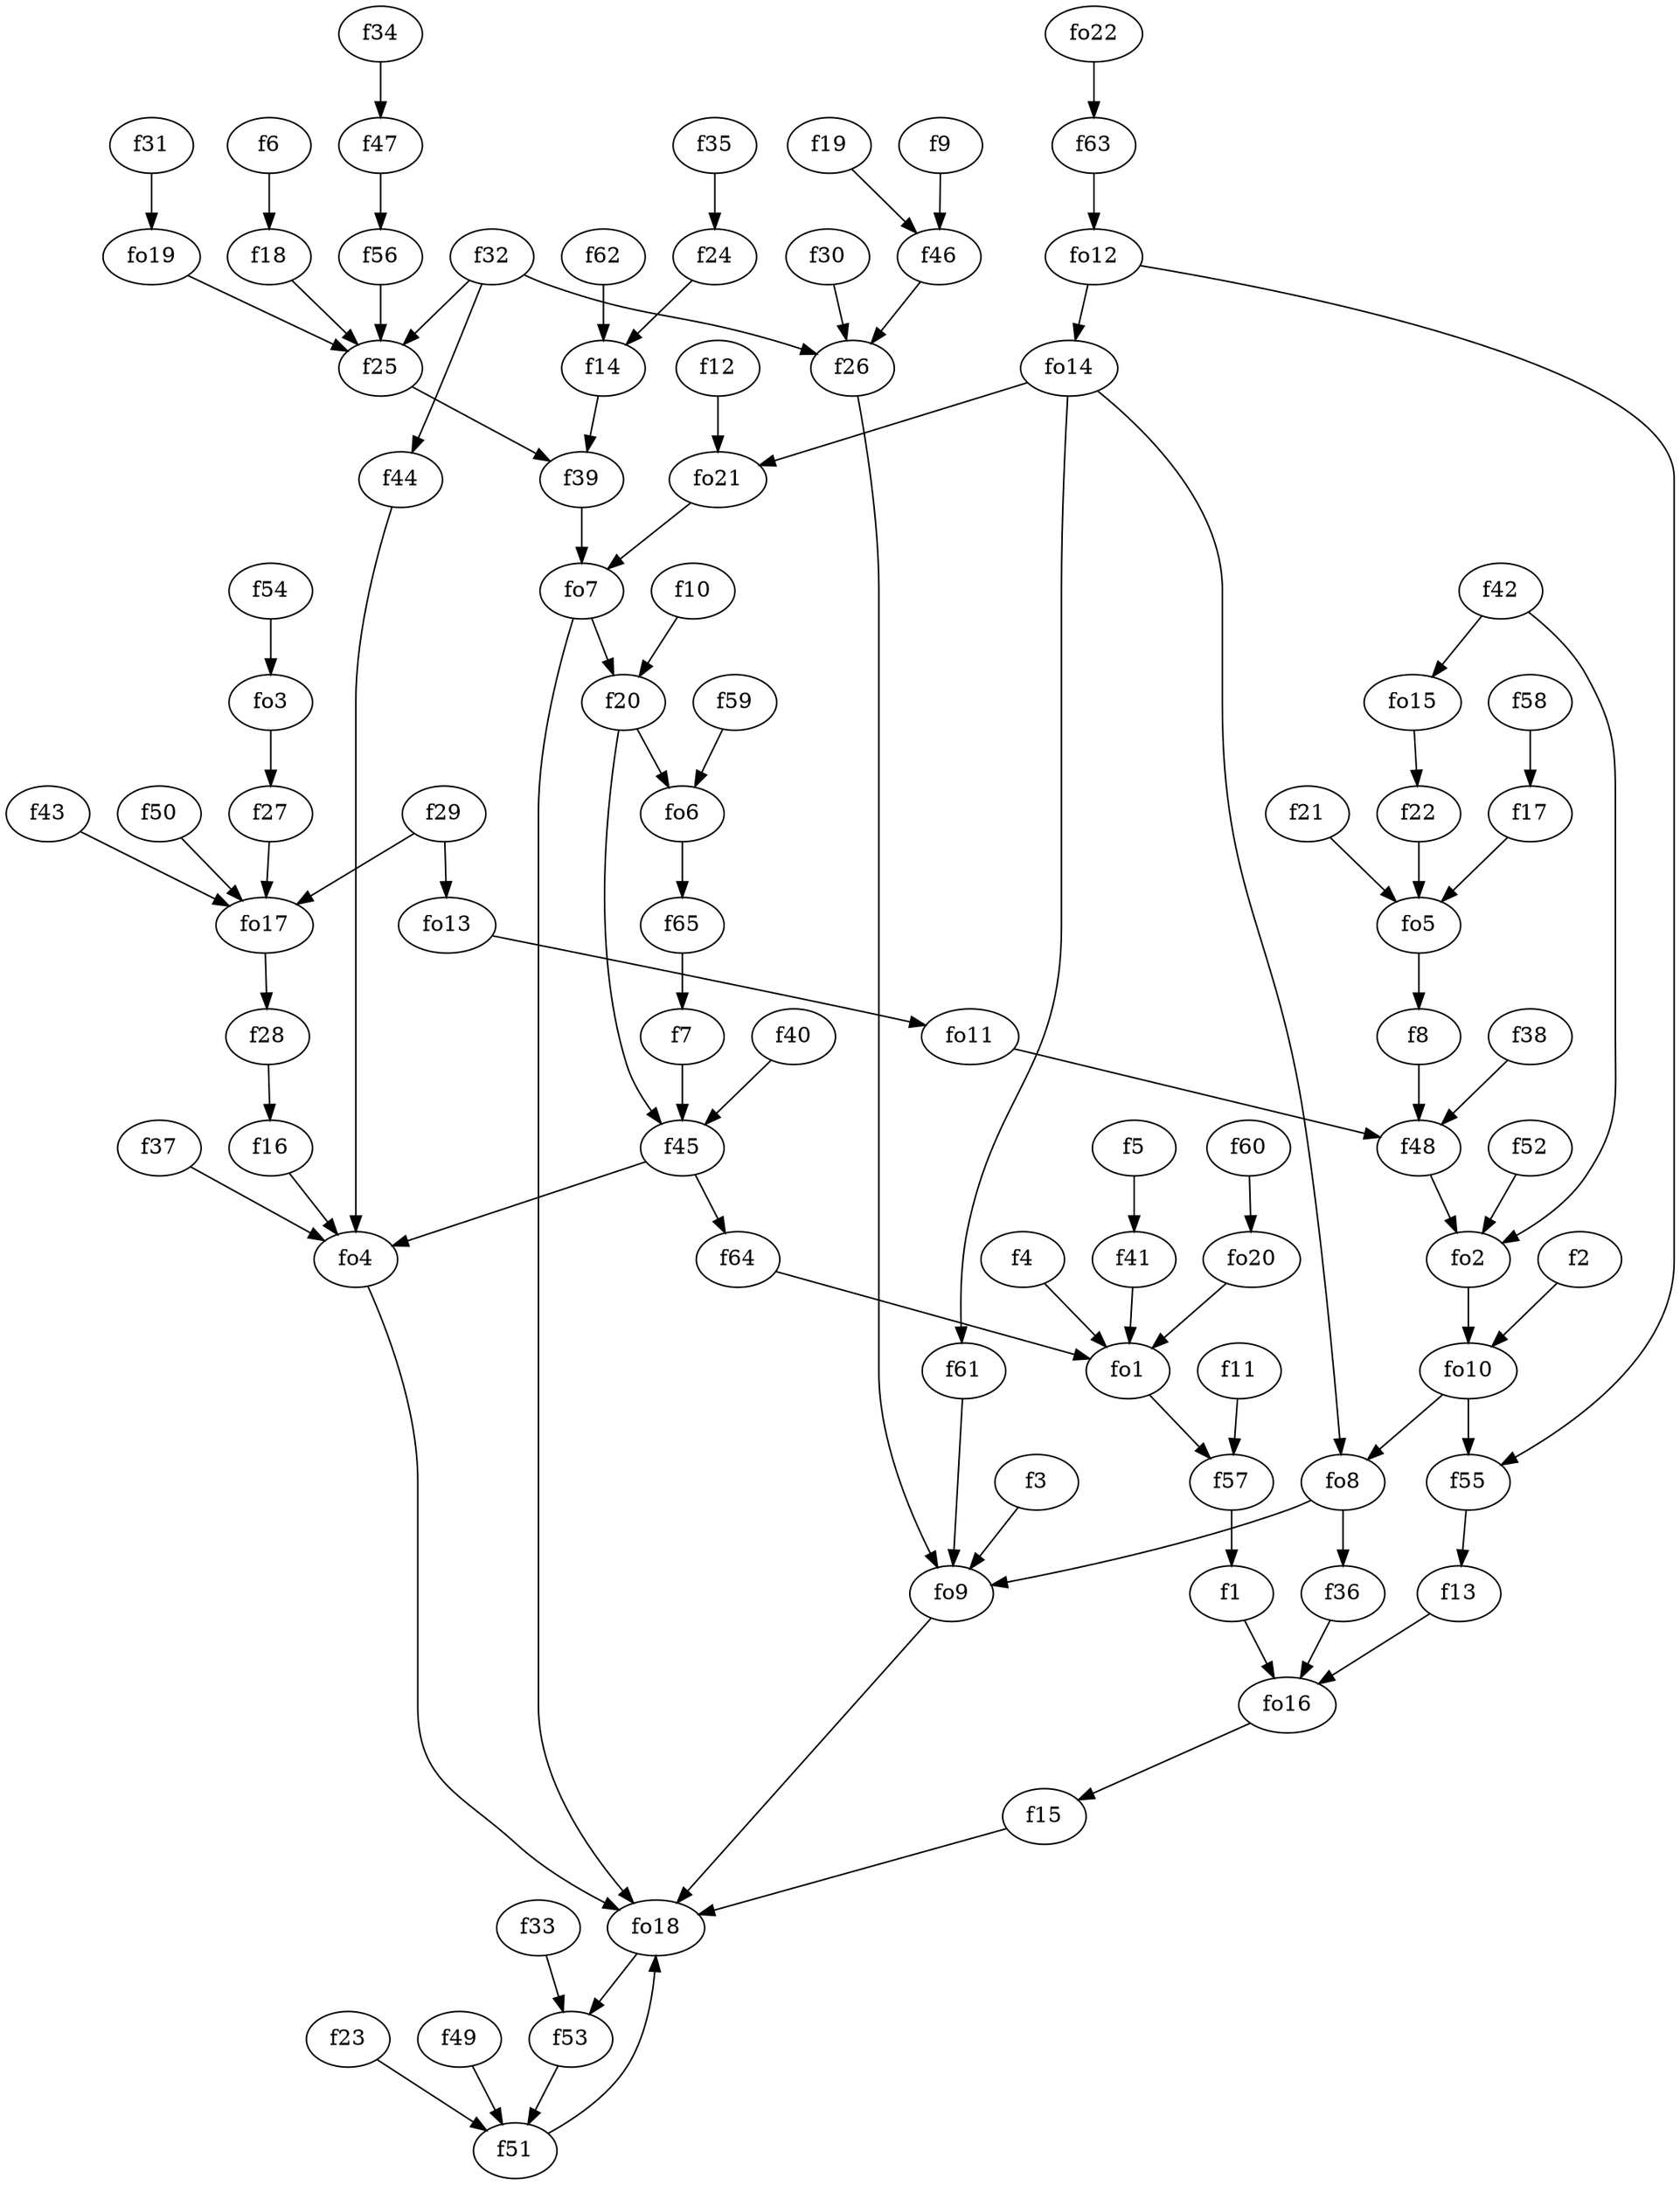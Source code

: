 strict digraph  {
f1;
f2;
f3;
f4;
f5;
f6;
f7;
f8;
f9;
f10;
f11;
f12;
f13;
f14;
f15;
f16;
f17;
f18;
f19;
f20;
f21;
f22;
f23;
f24;
f25;
f26;
f27;
f28;
f29;
f30;
f31;
f32;
f33;
f34;
f35;
f36;
f37;
f38;
f39;
f40;
f41;
f42;
f43;
f44;
f45;
f46;
f47;
f48;
f49;
f50;
f51;
f52;
f53;
f54;
f55;
f56;
f57;
f58;
f59;
f60;
f61;
f62;
f63;
f64;
f65;
fo1;
fo2;
fo3;
fo4;
fo5;
fo6;
fo7;
fo8;
fo9;
fo10;
fo11;
fo12;
fo13;
fo14;
fo15;
fo16;
fo17;
fo18;
fo19;
fo20;
fo21;
fo22;
f1 -> fo16  [weight=2];
f2 -> fo10  [weight=2];
f3 -> fo9  [weight=2];
f4 -> fo1  [weight=2];
f5 -> f41  [weight=2];
f6 -> f18  [weight=2];
f7 -> f45  [weight=2];
f8 -> f48  [weight=2];
f9 -> f46  [weight=2];
f10 -> f20  [weight=2];
f11 -> f57  [weight=2];
f12 -> fo21  [weight=2];
f13 -> fo16  [weight=2];
f14 -> f39  [weight=2];
f15 -> fo18  [weight=2];
f16 -> fo4  [weight=2];
f17 -> fo5  [weight=2];
f18 -> f25  [weight=2];
f19 -> f46  [weight=2];
f20 -> f45  [weight=2];
f20 -> fo6  [weight=2];
f21 -> fo5  [weight=2];
f22 -> fo5  [weight=2];
f23 -> f51  [weight=2];
f24 -> f14  [weight=2];
f25 -> f39  [weight=2];
f26 -> fo9  [weight=2];
f27 -> fo17  [weight=2];
f28 -> f16  [weight=2];
f29 -> fo17  [weight=2];
f29 -> fo13  [weight=2];
f30 -> f26  [weight=2];
f31 -> fo19  [weight=2];
f32 -> f44  [weight=2];
f32 -> f26  [weight=2];
f32 -> f25  [weight=2];
f33 -> f53  [weight=2];
f34 -> f47  [weight=2];
f35 -> f24  [weight=2];
f36 -> fo16  [weight=2];
f37 -> fo4  [weight=2];
f38 -> f48  [weight=2];
f39 -> fo7  [weight=2];
f40 -> f45  [weight=2];
f41 -> fo1  [weight=2];
f42 -> fo15  [weight=2];
f42 -> fo2  [weight=2];
f43 -> fo17  [weight=2];
f44 -> fo4  [weight=2];
f45 -> fo4  [weight=2];
f45 -> f64  [weight=2];
f46 -> f26  [weight=2];
f47 -> f56  [weight=2];
f48 -> fo2  [weight=2];
f49 -> f51  [weight=2];
f50 -> fo17  [weight=2];
f51 -> fo18  [weight=2];
f52 -> fo2  [weight=2];
f53 -> f51  [weight=2];
f54 -> fo3  [weight=2];
f55 -> f13  [weight=2];
f56 -> f25  [weight=2];
f57 -> f1  [weight=2];
f58 -> f17  [weight=2];
f59 -> fo6  [weight=2];
f60 -> fo20  [weight=2];
f61 -> fo9  [weight=2];
f62 -> f14  [weight=2];
f63 -> fo12  [weight=2];
f64 -> fo1  [weight=2];
f65 -> f7  [weight=2];
fo1 -> f57  [weight=2];
fo2 -> fo10  [weight=2];
fo3 -> f27  [weight=2];
fo4 -> fo18  [weight=2];
fo5 -> f8  [weight=2];
fo6 -> f65  [weight=2];
fo7 -> f20  [weight=2];
fo7 -> fo18  [weight=2];
fo8 -> f36  [weight=2];
fo8 -> fo9  [weight=2];
fo9 -> fo18  [weight=2];
fo10 -> f55  [weight=2];
fo10 -> fo8  [weight=2];
fo11 -> f48  [weight=2];
fo12 -> f55  [weight=2];
fo12 -> fo14  [weight=2];
fo13 -> fo11  [weight=2];
fo14 -> fo8  [weight=2];
fo14 -> f61  [weight=2];
fo14 -> fo21  [weight=2];
fo15 -> f22  [weight=2];
fo16 -> f15  [weight=2];
fo17 -> f28  [weight=2];
fo18 -> f53  [weight=2];
fo19 -> f25  [weight=2];
fo20 -> fo1  [weight=2];
fo21 -> fo7  [weight=2];
fo22 -> f63  [weight=2];
}

